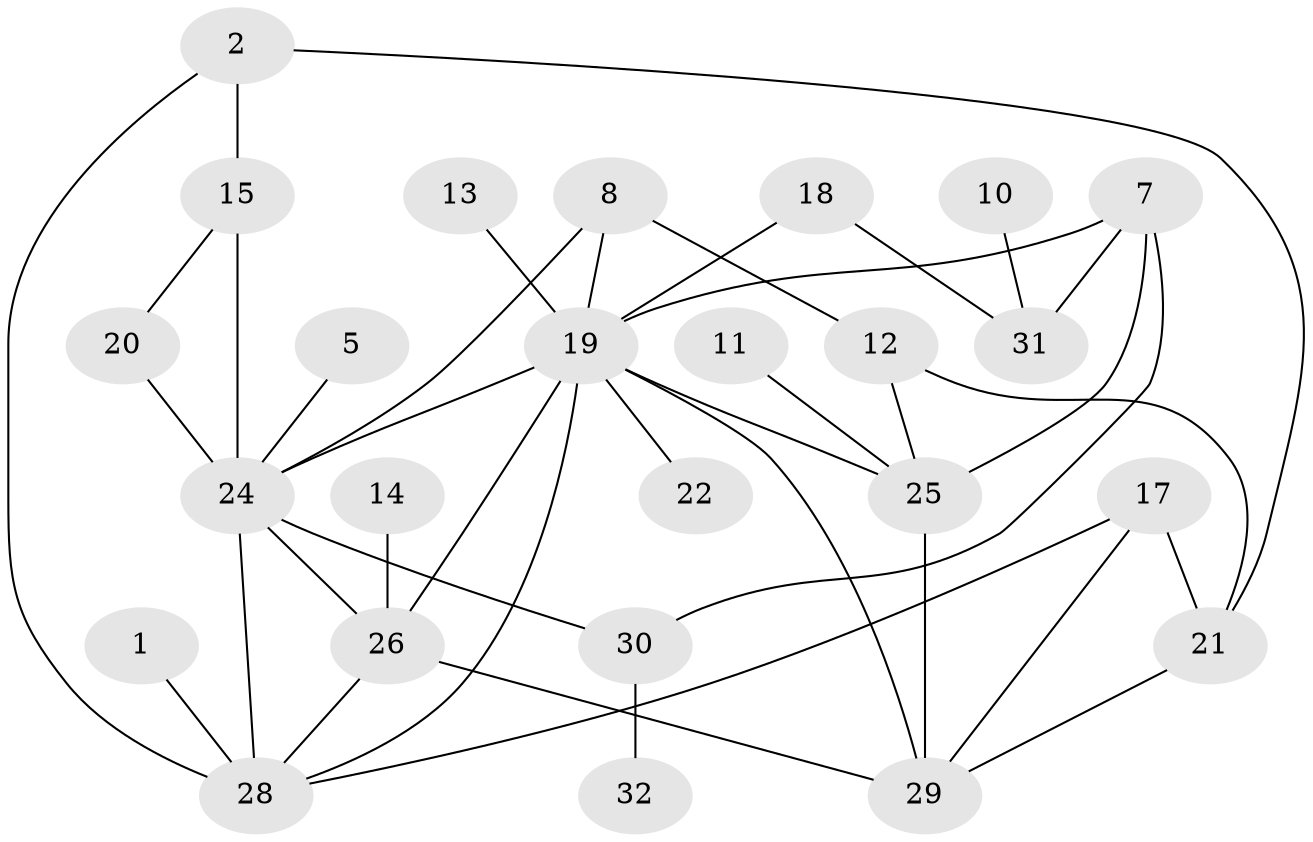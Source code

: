 // original degree distribution, {1: 0.1746031746031746, 2: 0.31746031746031744, 3: 0.19047619047619047, 4: 0.07936507936507936, 5: 0.07936507936507936, 0: 0.1111111111111111, 6: 0.047619047619047616}
// Generated by graph-tools (version 1.1) at 2025/25/03/09/25 03:25:20]
// undirected, 25 vertices, 40 edges
graph export_dot {
graph [start="1"]
  node [color=gray90,style=filled];
  1;
  2;
  5;
  7;
  8;
  10;
  11;
  12;
  13;
  14;
  15;
  17;
  18;
  19;
  20;
  21;
  22;
  24;
  25;
  26;
  28;
  29;
  30;
  31;
  32;
  1 -- 28 [weight=1.0];
  2 -- 15 [weight=1.0];
  2 -- 21 [weight=1.0];
  2 -- 28 [weight=1.0];
  5 -- 24 [weight=1.0];
  7 -- 19 [weight=1.0];
  7 -- 25 [weight=1.0];
  7 -- 30 [weight=1.0];
  7 -- 31 [weight=1.0];
  8 -- 12 [weight=1.0];
  8 -- 19 [weight=1.0];
  8 -- 24 [weight=1.0];
  10 -- 31 [weight=1.0];
  11 -- 25 [weight=1.0];
  12 -- 21 [weight=1.0];
  12 -- 25 [weight=1.0];
  13 -- 19 [weight=1.0];
  14 -- 26 [weight=1.0];
  15 -- 20 [weight=1.0];
  15 -- 24 [weight=2.0];
  17 -- 21 [weight=1.0];
  17 -- 28 [weight=1.0];
  17 -- 29 [weight=1.0];
  18 -- 19 [weight=1.0];
  18 -- 31 [weight=1.0];
  19 -- 22 [weight=1.0];
  19 -- 24 [weight=1.0];
  19 -- 25 [weight=1.0];
  19 -- 26 [weight=1.0];
  19 -- 28 [weight=1.0];
  19 -- 29 [weight=1.0];
  20 -- 24 [weight=1.0];
  21 -- 29 [weight=1.0];
  24 -- 26 [weight=1.0];
  24 -- 28 [weight=2.0];
  24 -- 30 [weight=1.0];
  25 -- 29 [weight=1.0];
  26 -- 28 [weight=1.0];
  26 -- 29 [weight=1.0];
  30 -- 32 [weight=1.0];
}
